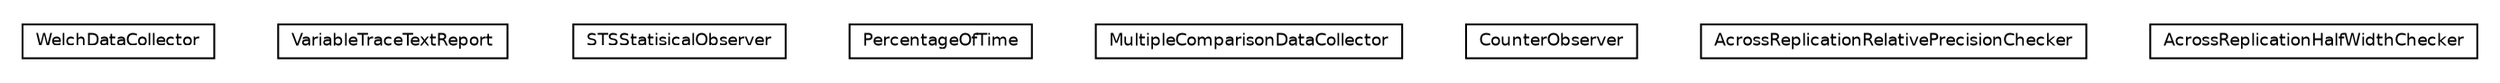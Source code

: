 #!/usr/local/bin/dot
#
# Class diagram 
# Generated by UMLGraph version 5.4 (http://www.umlgraph.org/)
#

digraph G {
	edge [fontname="Helvetica",fontsize=10,labelfontname="Helvetica",labelfontsize=10];
	node [fontname="Helvetica",fontsize=10,shape=plaintext];
	nodesep=0.25;
	ranksep=0.5;
	// jsl.observers.variable.WelchDataCollector
	c8335 [label=<<table title="jsl.observers.variable.WelchDataCollector" border="0" cellborder="1" cellspacing="0" cellpadding="2" port="p" href="./WelchDataCollector.html">
		<tr><td><table border="0" cellspacing="0" cellpadding="1">
<tr><td align="center" balign="center"> WelchDataCollector </td></tr>
		</table></td></tr>
		</table>>, URL="./WelchDataCollector.html", fontname="Helvetica", fontcolor="black", fontsize=9.0];
	// jsl.observers.variable.VariableTraceTextReport
	c8336 [label=<<table title="jsl.observers.variable.VariableTraceTextReport" border="0" cellborder="1" cellspacing="0" cellpadding="2" port="p" href="./VariableTraceTextReport.html">
		<tr><td><table border="0" cellspacing="0" cellpadding="1">
<tr><td align="center" balign="center"> VariableTraceTextReport </td></tr>
		</table></td></tr>
		</table>>, URL="./VariableTraceTextReport.html", fontname="Helvetica", fontcolor="black", fontsize=9.0];
	// jsl.observers.variable.STSStatisicalObserver
	c8337 [label=<<table title="jsl.observers.variable.STSStatisicalObserver" border="0" cellborder="1" cellspacing="0" cellpadding="2" port="p" href="./STSStatisicalObserver.html">
		<tr><td><table border="0" cellspacing="0" cellpadding="1">
<tr><td align="center" balign="center"> STSStatisicalObserver </td></tr>
		</table></td></tr>
		</table>>, URL="./STSStatisicalObserver.html", fontname="Helvetica", fontcolor="black", fontsize=9.0];
	// jsl.observers.variable.PercentageOfTime
	c8338 [label=<<table title="jsl.observers.variable.PercentageOfTime" border="0" cellborder="1" cellspacing="0" cellpadding="2" port="p" href="./PercentageOfTime.html">
		<tr><td><table border="0" cellspacing="0" cellpadding="1">
<tr><td align="center" balign="center"> PercentageOfTime </td></tr>
		</table></td></tr>
		</table>>, URL="./PercentageOfTime.html", fontname="Helvetica", fontcolor="black", fontsize=9.0];
	// jsl.observers.variable.MultipleComparisonDataCollector
	c8339 [label=<<table title="jsl.observers.variable.MultipleComparisonDataCollector" border="0" cellborder="1" cellspacing="0" cellpadding="2" port="p" href="./MultipleComparisonDataCollector.html">
		<tr><td><table border="0" cellspacing="0" cellpadding="1">
<tr><td align="center" balign="center"> MultipleComparisonDataCollector </td></tr>
		</table></td></tr>
		</table>>, URL="./MultipleComparisonDataCollector.html", fontname="Helvetica", fontcolor="black", fontsize=9.0];
	// jsl.observers.variable.CounterObserver
	c8340 [label=<<table title="jsl.observers.variable.CounterObserver" border="0" cellborder="1" cellspacing="0" cellpadding="2" port="p" href="./CounterObserver.html">
		<tr><td><table border="0" cellspacing="0" cellpadding="1">
<tr><td align="center" balign="center"> CounterObserver </td></tr>
		</table></td></tr>
		</table>>, URL="./CounterObserver.html", fontname="Helvetica", fontcolor="black", fontsize=9.0];
	// jsl.observers.variable.AcrossReplicationRelativePrecisionChecker
	c8341 [label=<<table title="jsl.observers.variable.AcrossReplicationRelativePrecisionChecker" border="0" cellborder="1" cellspacing="0" cellpadding="2" port="p" href="./AcrossReplicationRelativePrecisionChecker.html">
		<tr><td><table border="0" cellspacing="0" cellpadding="1">
<tr><td align="center" balign="center"> AcrossReplicationRelativePrecisionChecker </td></tr>
		</table></td></tr>
		</table>>, URL="./AcrossReplicationRelativePrecisionChecker.html", fontname="Helvetica", fontcolor="black", fontsize=9.0];
	// jsl.observers.variable.AcrossReplicationHalfWidthChecker
	c8342 [label=<<table title="jsl.observers.variable.AcrossReplicationHalfWidthChecker" border="0" cellborder="1" cellspacing="0" cellpadding="2" port="p" href="./AcrossReplicationHalfWidthChecker.html">
		<tr><td><table border="0" cellspacing="0" cellpadding="1">
<tr><td align="center" balign="center"> AcrossReplicationHalfWidthChecker </td></tr>
		</table></td></tr>
		</table>>, URL="./AcrossReplicationHalfWidthChecker.html", fontname="Helvetica", fontcolor="black", fontsize=9.0];
}

